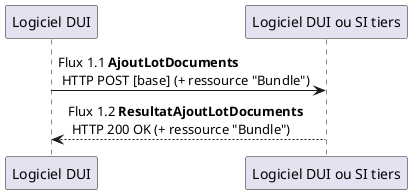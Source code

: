 @startuml

"Logiciel DUI" -> "Logiciel DUI ou SI tiers" : Flux 1.1 **AjoutLotDocuments** \n HTTP POST [base] (+ ressource "Bundle")
"Logiciel DUI" <-- "Logiciel DUI ou SI tiers" : Flux 1.2 **ResultatAjoutLotDocuments** \n HTTP 200 OK (+ ressource "Bundle")

@enduml
